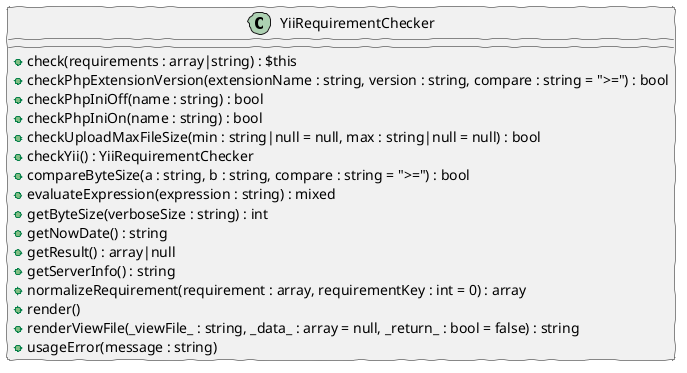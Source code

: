 @startuml
skinparam handwritten true
class YiiRequirementChecker {
    +check(requirements : array|string) : $this
    +checkPhpExtensionVersion(extensionName : string, version : string, compare : string = ">=") : bool
    +checkPhpIniOff(name : string) : bool
    +checkPhpIniOn(name : string) : bool
    +checkUploadMaxFileSize(min : string|null = null, max : string|null = null) : bool
    +checkYii() : YiiRequirementChecker
    +compareByteSize(a : string, b : string, compare : string = ">=") : bool
    +evaluateExpression(expression : string) : mixed
    +getByteSize(verboseSize : string) : int
    +getNowDate() : string
    +getResult() : array|null
    +getServerInfo() : string
    +normalizeRequirement(requirement : array, requirementKey : int = 0) : array
    +render()
    +renderViewFile(_viewFile_ : string, _data_ : array = null, _return_ : bool = false) : string
    +usageError(message : string)
}
@enduml
